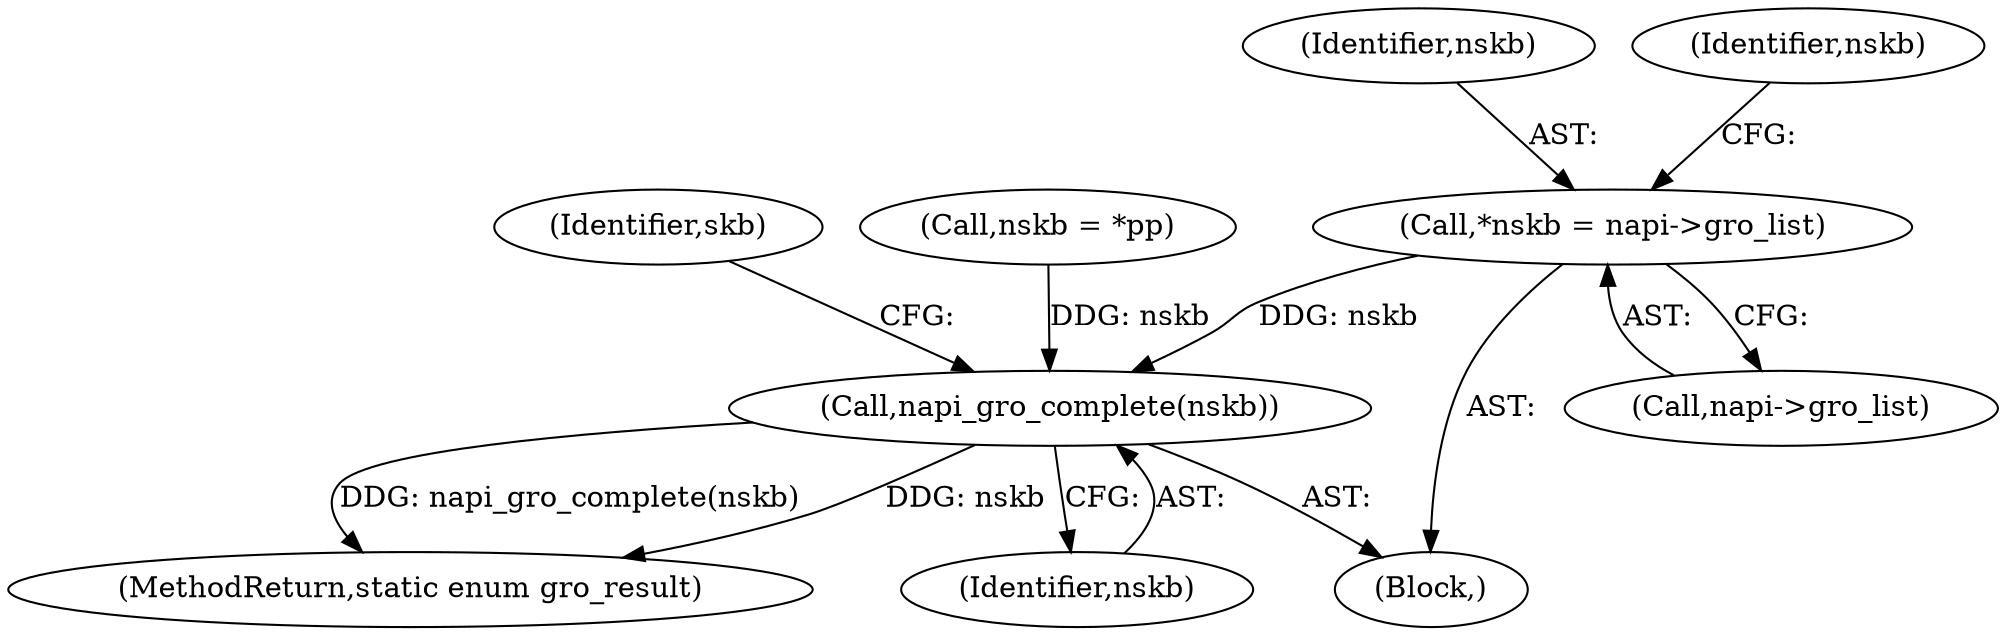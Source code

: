 digraph "0_linux_fac8e0f579695a3ecbc4d3cac369139d7f819971@pointer" {
"1000335" [label="(Call,*nskb = napi->gro_list)"];
"1000364" [label="(Call,napi_gro_complete(nskb))"];
"1000364" [label="(Call,napi_gro_complete(nskb))"];
"1000375" [label="(Identifier,skb)"];
"1000335" [label="(Call,*nskb = napi->gro_list)"];
"1000337" [label="(Call,napi->gro_list)"];
"1000435" [label="(MethodReturn,static enum gro_result)"];
"1000336" [label="(Identifier,nskb)"];
"1000351" [label="(Call,nskb = *pp)"];
"1000333" [label="(Block,)"];
"1000342" [label="(Identifier,nskb)"];
"1000365" [label="(Identifier,nskb)"];
"1000335" -> "1000333"  [label="AST: "];
"1000335" -> "1000337"  [label="CFG: "];
"1000336" -> "1000335"  [label="AST: "];
"1000337" -> "1000335"  [label="AST: "];
"1000342" -> "1000335"  [label="CFG: "];
"1000335" -> "1000364"  [label="DDG: nskb"];
"1000364" -> "1000333"  [label="AST: "];
"1000364" -> "1000365"  [label="CFG: "];
"1000365" -> "1000364"  [label="AST: "];
"1000375" -> "1000364"  [label="CFG: "];
"1000364" -> "1000435"  [label="DDG: nskb"];
"1000364" -> "1000435"  [label="DDG: napi_gro_complete(nskb)"];
"1000351" -> "1000364"  [label="DDG: nskb"];
}
